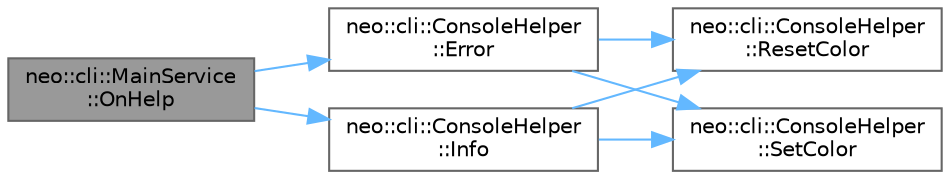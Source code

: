 digraph "neo::cli::MainService::OnHelp"
{
 // LATEX_PDF_SIZE
  bgcolor="transparent";
  edge [fontname=Helvetica,fontsize=10,labelfontname=Helvetica,labelfontsize=10];
  node [fontname=Helvetica,fontsize=10,shape=box,height=0.2,width=0.4];
  rankdir="LR";
  Node1 [id="Node000001",label="neo::cli::MainService\l::OnHelp",height=0.2,width=0.4,color="gray40", fillcolor="grey60", style="filled", fontcolor="black",tooltip=" "];
  Node1 -> Node2 [id="edge7_Node000001_Node000002",color="steelblue1",style="solid",tooltip=" "];
  Node2 [id="Node000002",label="neo::cli::ConsoleHelper\l::Error",height=0.2,width=0.4,color="grey40", fillcolor="white", style="filled",URL="$classneo_1_1cli_1_1_console_helper.html#ac3ec7b1362555499592739354105f6f1",tooltip="Print an error message."];
  Node2 -> Node3 [id="edge8_Node000002_Node000003",color="steelblue1",style="solid",tooltip=" "];
  Node3 [id="Node000003",label="neo::cli::ConsoleHelper\l::ResetColor",height=0.2,width=0.4,color="grey40", fillcolor="white", style="filled",URL="$classneo_1_1cli_1_1_console_helper.html#aa19a32aa086b8165b918589106658595",tooltip="Reset console text color to default."];
  Node2 -> Node4 [id="edge9_Node000002_Node000004",color="steelblue1",style="solid",tooltip=" "];
  Node4 [id="Node000004",label="neo::cli::ConsoleHelper\l::SetColor",height=0.2,width=0.4,color="grey40", fillcolor="white", style="filled",URL="$classneo_1_1cli_1_1_console_helper.html#ad263bec77ecce8013dddb817efef151f",tooltip="Set console text color."];
  Node1 -> Node5 [id="edge10_Node000001_Node000005",color="steelblue1",style="solid",tooltip=" "];
  Node5 [id="Node000005",label="neo::cli::ConsoleHelper\l::Info",height=0.2,width=0.4,color="grey40", fillcolor="white", style="filled",URL="$classneo_1_1cli_1_1_console_helper.html#a6d48e1c45f338bd842bf7fa6bf00b0d9",tooltip="Print an informational message."];
  Node5 -> Node3 [id="edge11_Node000005_Node000003",color="steelblue1",style="solid",tooltip=" "];
  Node5 -> Node4 [id="edge12_Node000005_Node000004",color="steelblue1",style="solid",tooltip=" "];
}
